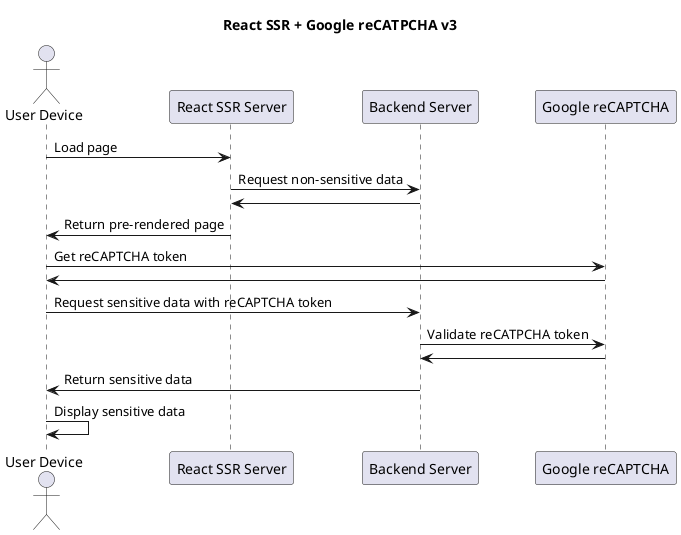 @startuml

title React SSR + Google reCATPCHA v3

actor "User Device" as USER
participant "React SSR Server" as REACT
participant "Backend Server" as BE
participant "Google reCAPTCHA" as GR

USER -> REACT: Load page 
REACT -> BE: Request non-sensitive data
BE -> REACT
REACT -> USER: Return pre-rendered page
USER -> GR: Get reCAPTCHA token
GR -> USER
USER -> BE: Request sensitive data with reCAPTCHA token
BE -> GR: Validate reCATPCHA token
GR -> BE
BE -> USER: Return sensitive data
USER -> USER: Display sensitive data

@enduml